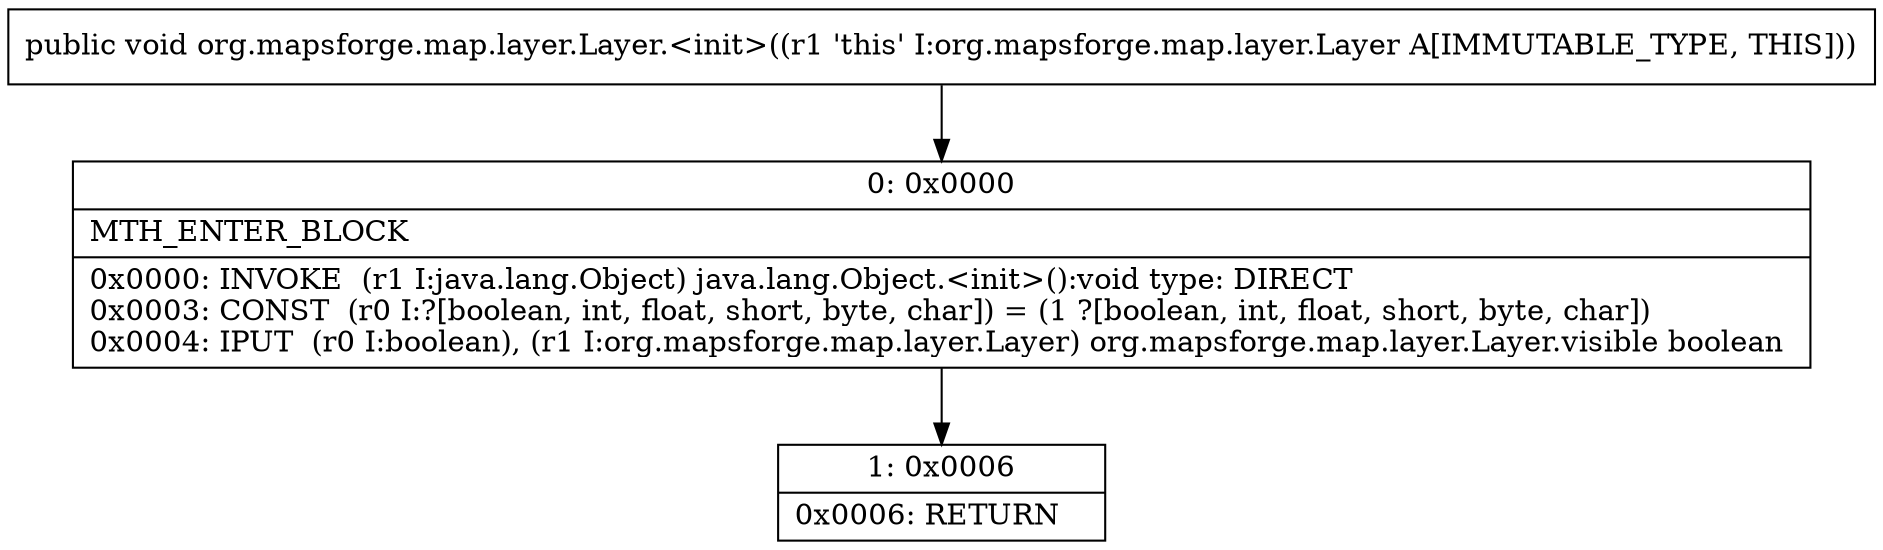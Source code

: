 digraph "CFG fororg.mapsforge.map.layer.Layer.\<init\>()V" {
Node_0 [shape=record,label="{0\:\ 0x0000|MTH_ENTER_BLOCK\l|0x0000: INVOKE  (r1 I:java.lang.Object) java.lang.Object.\<init\>():void type: DIRECT \l0x0003: CONST  (r0 I:?[boolean, int, float, short, byte, char]) = (1 ?[boolean, int, float, short, byte, char]) \l0x0004: IPUT  (r0 I:boolean), (r1 I:org.mapsforge.map.layer.Layer) org.mapsforge.map.layer.Layer.visible boolean \l}"];
Node_1 [shape=record,label="{1\:\ 0x0006|0x0006: RETURN   \l}"];
MethodNode[shape=record,label="{public void org.mapsforge.map.layer.Layer.\<init\>((r1 'this' I:org.mapsforge.map.layer.Layer A[IMMUTABLE_TYPE, THIS])) }"];
MethodNode -> Node_0;
Node_0 -> Node_1;
}

